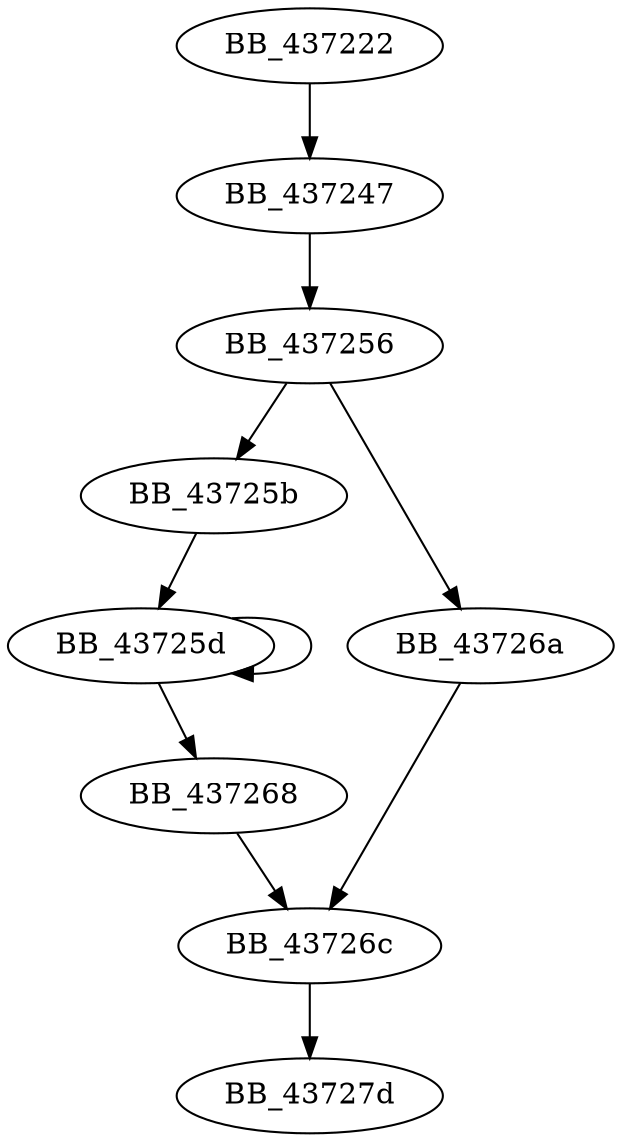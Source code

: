 DiGraph unknown_libname_45{
BB_437222->BB_437247
BB_437247->BB_437256
BB_437256->BB_43725b
BB_437256->BB_43726a
BB_43725b->BB_43725d
BB_43725d->BB_43725d
BB_43725d->BB_437268
BB_437268->BB_43726c
BB_43726a->BB_43726c
BB_43726c->BB_43727d
}

